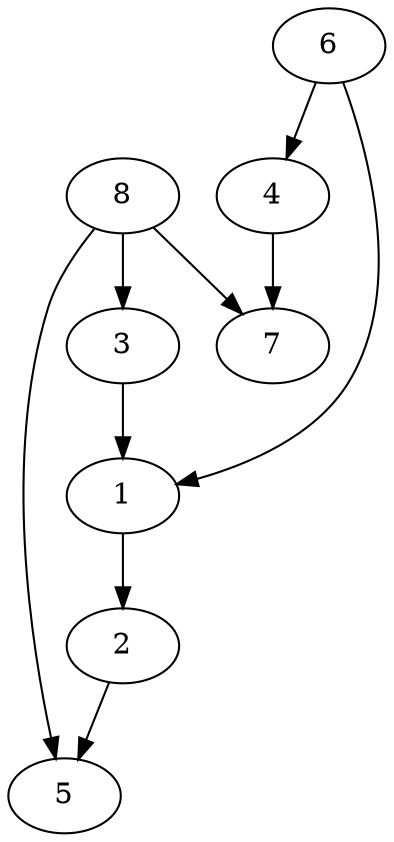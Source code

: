 digraph "digraph" {
	1
	2
	3
	4
	5
	6
	7
	8
	1 -> 2
	2 -> 5
	3 -> 1
	4 -> 7
	6 -> 1
	6 -> 4
	8 -> 3
	8 -> 5
	8 -> 7
}
